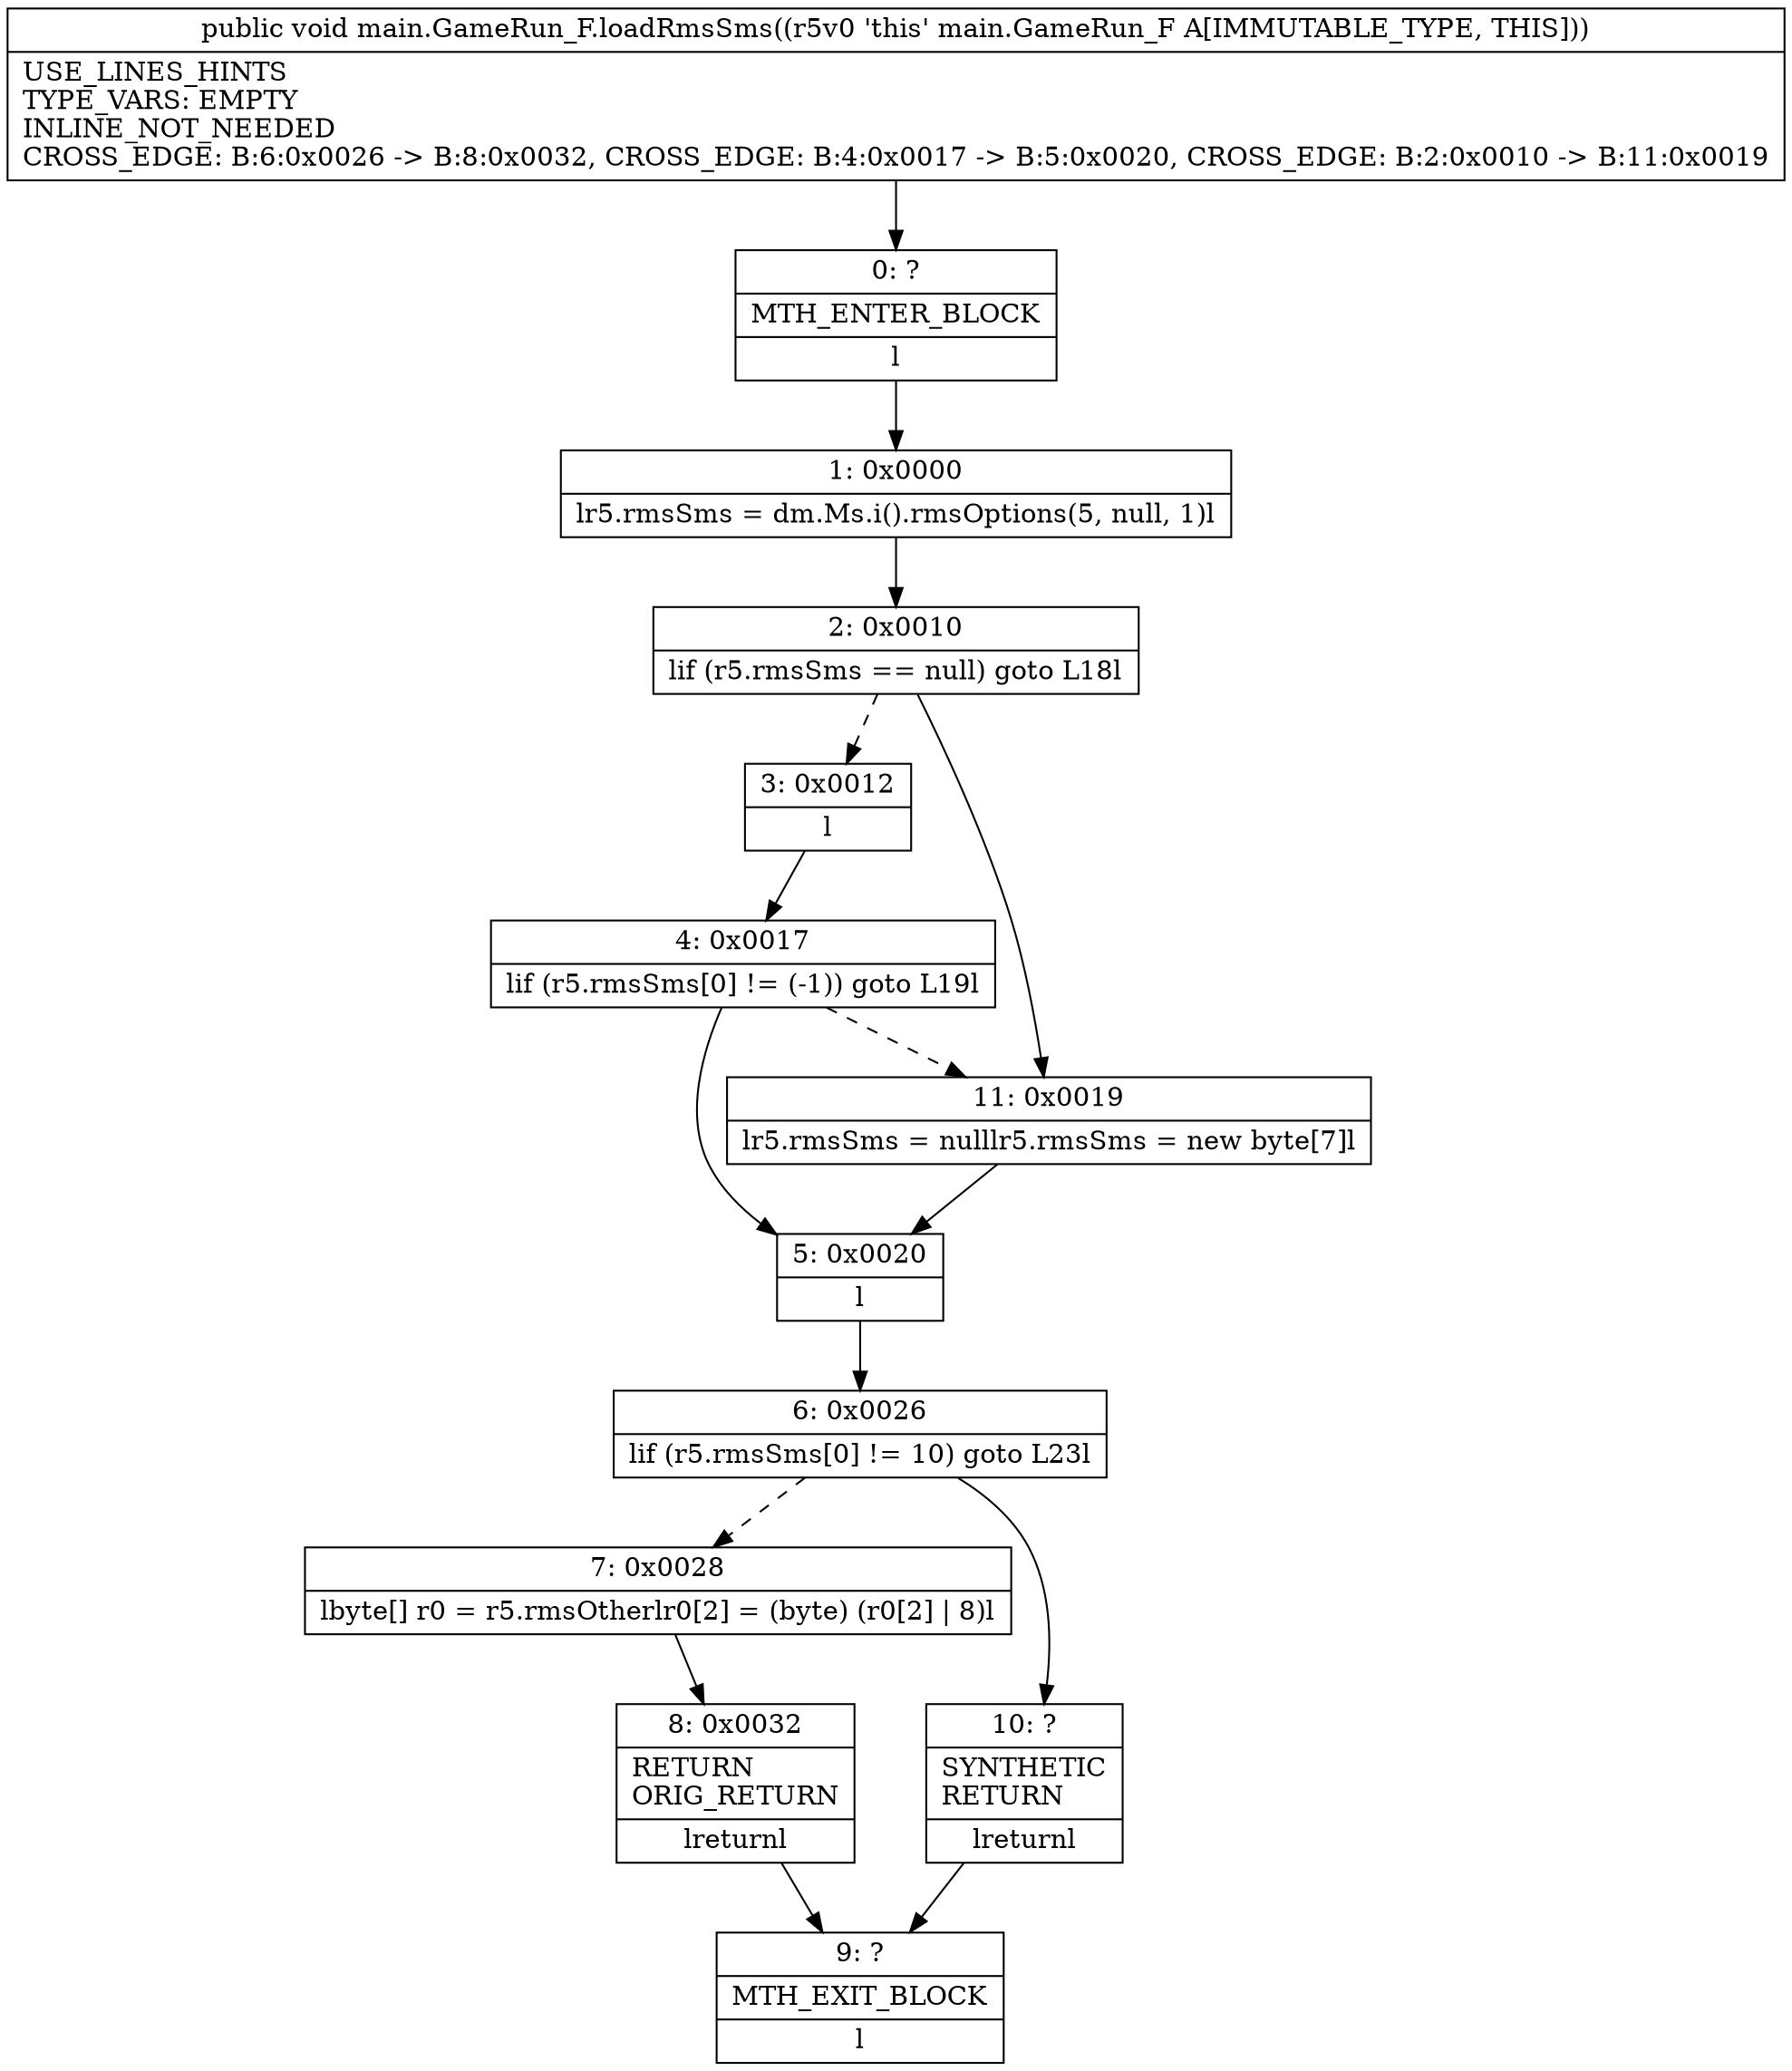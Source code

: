 digraph "CFG formain.GameRun_F.loadRmsSms()V" {
Node_0 [shape=record,label="{0\:\ ?|MTH_ENTER_BLOCK\l|l}"];
Node_1 [shape=record,label="{1\:\ 0x0000|lr5.rmsSms = dm.Ms.i().rmsOptions(5, null, 1)l}"];
Node_2 [shape=record,label="{2\:\ 0x0010|lif (r5.rmsSms == null) goto L18l}"];
Node_3 [shape=record,label="{3\:\ 0x0012|l}"];
Node_4 [shape=record,label="{4\:\ 0x0017|lif (r5.rmsSms[0] != (\-1)) goto L19l}"];
Node_5 [shape=record,label="{5\:\ 0x0020|l}"];
Node_6 [shape=record,label="{6\:\ 0x0026|lif (r5.rmsSms[0] != 10) goto L23l}"];
Node_7 [shape=record,label="{7\:\ 0x0028|lbyte[] r0 = r5.rmsOtherlr0[2] = (byte) (r0[2] \| 8)l}"];
Node_8 [shape=record,label="{8\:\ 0x0032|RETURN\lORIG_RETURN\l|lreturnl}"];
Node_9 [shape=record,label="{9\:\ ?|MTH_EXIT_BLOCK\l|l}"];
Node_10 [shape=record,label="{10\:\ ?|SYNTHETIC\lRETURN\l|lreturnl}"];
Node_11 [shape=record,label="{11\:\ 0x0019|lr5.rmsSms = nulllr5.rmsSms = new byte[7]l}"];
MethodNode[shape=record,label="{public void main.GameRun_F.loadRmsSms((r5v0 'this' main.GameRun_F A[IMMUTABLE_TYPE, THIS]))  | USE_LINES_HINTS\lTYPE_VARS: EMPTY\lINLINE_NOT_NEEDED\lCROSS_EDGE: B:6:0x0026 \-\> B:8:0x0032, CROSS_EDGE: B:4:0x0017 \-\> B:5:0x0020, CROSS_EDGE: B:2:0x0010 \-\> B:11:0x0019\l}"];
MethodNode -> Node_0;
Node_0 -> Node_1;
Node_1 -> Node_2;
Node_2 -> Node_3[style=dashed];
Node_2 -> Node_11;
Node_3 -> Node_4;
Node_4 -> Node_11[style=dashed];
Node_4 -> Node_5;
Node_5 -> Node_6;
Node_6 -> Node_7[style=dashed];
Node_6 -> Node_10;
Node_7 -> Node_8;
Node_8 -> Node_9;
Node_10 -> Node_9;
Node_11 -> Node_5;
}

